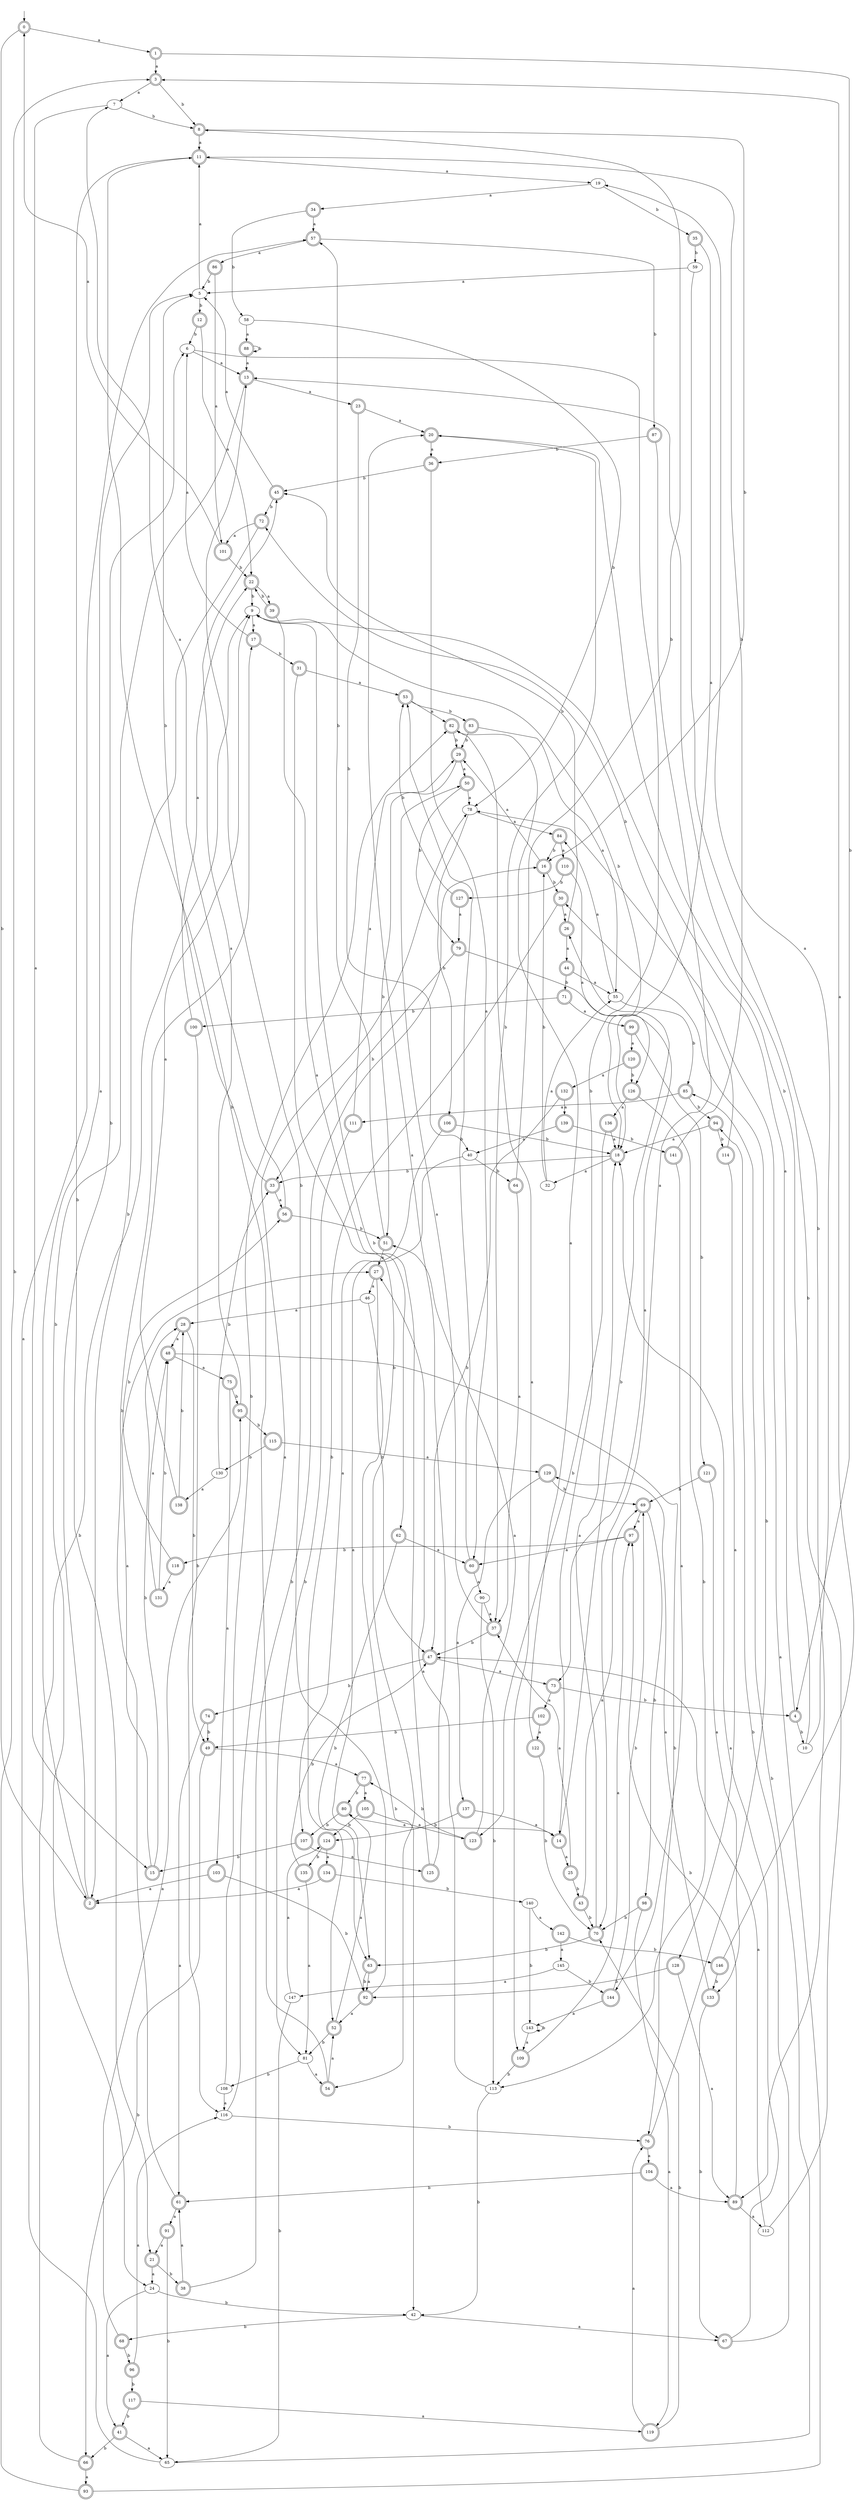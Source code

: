 digraph RandomDFA {
  __start0 [label="", shape=none];
  __start0 -> 0 [label=""];
  0 [shape=circle] [shape=doublecircle]
  0 -> 1 [label="a"]
  0 -> 2 [label="b"]
  1 [shape=doublecircle]
  1 -> 3 [label="a"]
  1 -> 4 [label="b"]
  2 [shape=doublecircle]
  2 -> 5 [label="a"]
  2 -> 6 [label="b"]
  3 [shape=doublecircle]
  3 -> 7 [label="a"]
  3 -> 8 [label="b"]
  4 [shape=doublecircle]
  4 -> 9 [label="a"]
  4 -> 10 [label="b"]
  5
  5 -> 11 [label="a"]
  5 -> 12 [label="b"]
  6
  6 -> 13 [label="a"]
  6 -> 14 [label="b"]
  7
  7 -> 15 [label="a"]
  7 -> 8 [label="b"]
  8 [shape=doublecircle]
  8 -> 11 [label="a"]
  8 -> 16 [label="b"]
  9
  9 -> 17 [label="a"]
  9 -> 18 [label="b"]
  10
  10 -> 19 [label="a"]
  10 -> 20 [label="b"]
  11 [shape=doublecircle]
  11 -> 19 [label="a"]
  11 -> 21 [label="b"]
  12 [shape=doublecircle]
  12 -> 22 [label="a"]
  12 -> 6 [label="b"]
  13 [shape=doublecircle]
  13 -> 23 [label="a"]
  13 -> 24 [label="b"]
  14 [shape=doublecircle]
  14 -> 25 [label="a"]
  14 -> 26 [label="b"]
  15 [shape=doublecircle]
  15 -> 27 [label="a"]
  15 -> 28 [label="b"]
  16 [shape=doublecircle]
  16 -> 29 [label="a"]
  16 -> 30 [label="b"]
  17 [shape=doublecircle]
  17 -> 6 [label="a"]
  17 -> 31 [label="b"]
  18 [shape=doublecircle]
  18 -> 32 [label="a"]
  18 -> 33 [label="b"]
  19
  19 -> 34 [label="a"]
  19 -> 35 [label="b"]
  20 [shape=doublecircle]
  20 -> 36 [label="a"]
  20 -> 37 [label="b"]
  21 [shape=doublecircle]
  21 -> 24 [label="a"]
  21 -> 38 [label="b"]
  22 [shape=doublecircle]
  22 -> 39 [label="a"]
  22 -> 9 [label="b"]
  23 [shape=doublecircle]
  23 -> 20 [label="a"]
  23 -> 40 [label="b"]
  24
  24 -> 41 [label="a"]
  24 -> 42 [label="b"]
  25 [shape=doublecircle]
  25 -> 37 [label="a"]
  25 -> 43 [label="b"]
  26 [shape=doublecircle]
  26 -> 44 [label="a"]
  26 -> 45 [label="b"]
  27 [shape=doublecircle]
  27 -> 46 [label="a"]
  27 -> 47 [label="b"]
  28 [shape=doublecircle]
  28 -> 48 [label="a"]
  28 -> 49 [label="b"]
  29 [shape=doublecircle]
  29 -> 50 [label="a"]
  29 -> 51 [label="b"]
  30 [shape=doublecircle]
  30 -> 26 [label="a"]
  30 -> 52 [label="b"]
  31 [shape=doublecircle]
  31 -> 53 [label="a"]
  31 -> 54 [label="b"]
  32
  32 -> 55 [label="a"]
  32 -> 16 [label="b"]
  33 [shape=doublecircle]
  33 -> 56 [label="a"]
  33 -> 5 [label="b"]
  34 [shape=doublecircle]
  34 -> 57 [label="a"]
  34 -> 58 [label="b"]
  35 [shape=doublecircle]
  35 -> 18 [label="a"]
  35 -> 59 [label="b"]
  36 [shape=doublecircle]
  36 -> 60 [label="a"]
  36 -> 45 [label="b"]
  37 [shape=doublecircle]
  37 -> 50 [label="a"]
  37 -> 47 [label="b"]
  38 [shape=doublecircle]
  38 -> 61 [label="a"]
  38 -> 16 [label="b"]
  39 [shape=doublecircle]
  39 -> 62 [label="a"]
  39 -> 22 [label="b"]
  40
  40 -> 63 [label="a"]
  40 -> 64 [label="b"]
  41 [shape=doublecircle]
  41 -> 65 [label="a"]
  41 -> 66 [label="b"]
  42
  42 -> 67 [label="a"]
  42 -> 68 [label="b"]
  43 [shape=doublecircle]
  43 -> 69 [label="a"]
  43 -> 70 [label="b"]
  44 [shape=doublecircle]
  44 -> 55 [label="a"]
  44 -> 71 [label="b"]
  45 [shape=doublecircle]
  45 -> 5 [label="a"]
  45 -> 72 [label="b"]
  46
  46 -> 28 [label="a"]
  46 -> 42 [label="b"]
  47 [shape=doublecircle]
  47 -> 73 [label="a"]
  47 -> 74 [label="b"]
  48 [shape=doublecircle]
  48 -> 75 [label="a"]
  48 -> 76 [label="b"]
  49 [shape=doublecircle]
  49 -> 77 [label="a"]
  49 -> 66 [label="b"]
  50 [shape=doublecircle]
  50 -> 78 [label="a"]
  50 -> 79 [label="b"]
  51 [shape=doublecircle]
  51 -> 27 [label="a"]
  51 -> 57 [label="b"]
  52 [shape=doublecircle]
  52 -> 80 [label="a"]
  52 -> 81 [label="b"]
  53 [shape=doublecircle]
  53 -> 82 [label="a"]
  53 -> 83 [label="b"]
  54 [shape=doublecircle]
  54 -> 52 [label="a"]
  54 -> 11 [label="b"]
  55
  55 -> 84 [label="a"]
  55 -> 85 [label="b"]
  56 [shape=doublecircle]
  56 -> 7 [label="a"]
  56 -> 51 [label="b"]
  57 [shape=doublecircle]
  57 -> 86 [label="a"]
  57 -> 87 [label="b"]
  58
  58 -> 88 [label="a"]
  58 -> 78 [label="b"]
  59
  59 -> 5 [label="a"]
  59 -> 89 [label="b"]
  60 [shape=doublecircle]
  60 -> 90 [label="a"]
  60 -> 53 [label="b"]
  61 [shape=doublecircle]
  61 -> 91 [label="a"]
  61 -> 17 [label="b"]
  62 [shape=doublecircle]
  62 -> 60 [label="a"]
  62 -> 63 [label="b"]
  63 [shape=doublecircle]
  63 -> 92 [label="a"]
  63 -> 92 [label="b"]
  64 [shape=doublecircle]
  64 -> 37 [label="a"]
  64 -> 8 [label="b"]
  65
  65 -> 57 [label="a"]
  65 -> 85 [label="b"]
  66 [shape=doublecircle]
  66 -> 93 [label="a"]
  66 -> 9 [label="b"]
  67 [shape=doublecircle]
  67 -> 18 [label="a"]
  67 -> 94 [label="b"]
  68 [shape=doublecircle]
  68 -> 95 [label="a"]
  68 -> 96 [label="b"]
  69 [shape=doublecircle]
  69 -> 97 [label="a"]
  69 -> 98 [label="b"]
  70 [shape=doublecircle]
  70 -> 18 [label="a"]
  70 -> 63 [label="b"]
  71 [shape=doublecircle]
  71 -> 99 [label="a"]
  71 -> 100 [label="b"]
  72 [shape=doublecircle]
  72 -> 101 [label="a"]
  72 -> 2 [label="b"]
  73 [shape=doublecircle]
  73 -> 102 [label="a"]
  73 -> 4 [label="b"]
  74 [shape=doublecircle]
  74 -> 61 [label="a"]
  74 -> 49 [label="b"]
  75 [shape=doublecircle]
  75 -> 103 [label="a"]
  75 -> 95 [label="b"]
  76 [shape=doublecircle]
  76 -> 104 [label="a"]
  76 -> 30 [label="b"]
  77 [shape=doublecircle]
  77 -> 105 [label="a"]
  77 -> 80 [label="b"]
  78
  78 -> 84 [label="a"]
  78 -> 106 [label="b"]
  79 [shape=doublecircle]
  79 -> 73 [label="a"]
  79 -> 33 [label="b"]
  80 [shape=doublecircle]
  80 -> 14 [label="a"]
  80 -> 107 [label="b"]
  81
  81 -> 54 [label="a"]
  81 -> 108 [label="b"]
  82 [shape=doublecircle]
  82 -> 109 [label="a"]
  82 -> 29 [label="b"]
  83 [shape=doublecircle]
  83 -> 55 [label="a"]
  83 -> 29 [label="b"]
  84 [shape=doublecircle]
  84 -> 110 [label="a"]
  84 -> 16 [label="b"]
  85 [shape=doublecircle]
  85 -> 111 [label="a"]
  85 -> 94 [label="b"]
  86 [shape=doublecircle]
  86 -> 101 [label="a"]
  86 -> 5 [label="b"]
  87 [shape=doublecircle]
  87 -> 70 [label="a"]
  87 -> 36 [label="b"]
  88 [shape=doublecircle]
  88 -> 13 [label="a"]
  88 -> 88 [label="b"]
  89 [shape=doublecircle]
  89 -> 112 [label="a"]
  89 -> 97 [label="b"]
  90
  90 -> 37 [label="a"]
  90 -> 113 [label="b"]
  91 [shape=doublecircle]
  91 -> 21 [label="a"]
  91 -> 65 [label="b"]
  92 [shape=doublecircle]
  92 -> 52 [label="a"]
  92 -> 13 [label="b"]
  93 [shape=doublecircle]
  93 -> 78 [label="a"]
  93 -> 3 [label="b"]
  94 [shape=doublecircle]
  94 -> 18 [label="a"]
  94 -> 114 [label="b"]
  95 [shape=doublecircle]
  95 -> 45 [label="a"]
  95 -> 115 [label="b"]
  96 [shape=doublecircle]
  96 -> 116 [label="a"]
  96 -> 117 [label="b"]
  97 [shape=doublecircle]
  97 -> 60 [label="a"]
  97 -> 118 [label="b"]
  98 [shape=doublecircle]
  98 -> 119 [label="a"]
  98 -> 70 [label="b"]
  99 [shape=doublecircle]
  99 -> 120 [label="a"]
  99 -> 121 [label="b"]
  100 [shape=doublecircle]
  100 -> 22 [label="a"]
  100 -> 116 [label="b"]
  101 [shape=doublecircle]
  101 -> 0 [label="a"]
  101 -> 22 [label="b"]
  102 [shape=doublecircle]
  102 -> 122 [label="a"]
  102 -> 49 [label="b"]
  103 [shape=doublecircle]
  103 -> 2 [label="a"]
  103 -> 92 [label="b"]
  104 [shape=doublecircle]
  104 -> 89 [label="a"]
  104 -> 61 [label="b"]
  105 [shape=doublecircle]
  105 -> 123 [label="a"]
  105 -> 124 [label="b"]
  106 [shape=doublecircle]
  106 -> 107 [label="a"]
  106 -> 18 [label="b"]
  107 [shape=doublecircle]
  107 -> 125 [label="a"]
  107 -> 15 [label="b"]
  108
  108 -> 116 [label="a"]
  108 -> 82 [label="b"]
  109 [shape=doublecircle]
  109 -> 97 [label="a"]
  109 -> 113 [label="b"]
  110 [shape=doublecircle]
  110 -> 126 [label="a"]
  110 -> 127 [label="b"]
  111 [shape=doublecircle]
  111 -> 29 [label="a"]
  111 -> 81 [label="b"]
  112
  112 -> 47 [label="a"]
  112 -> 13 [label="b"]
  113
  113 -> 27 [label="a"]
  113 -> 42 [label="b"]
  114 [shape=doublecircle]
  114 -> 128 [label="a"]
  114 -> 72 [label="b"]
  115 [shape=doublecircle]
  115 -> 129 [label="a"]
  115 -> 130 [label="b"]
  116
  116 -> 78 [label="a"]
  116 -> 76 [label="b"]
  117 [shape=doublecircle]
  117 -> 119 [label="a"]
  117 -> 41 [label="b"]
  118 [shape=doublecircle]
  118 -> 131 [label="a"]
  118 -> 56 [label="b"]
  119 [shape=doublecircle]
  119 -> 76 [label="a"]
  119 -> 70 [label="b"]
  120 [shape=doublecircle]
  120 -> 132 [label="a"]
  120 -> 126 [label="b"]
  121 [shape=doublecircle]
  121 -> 133 [label="a"]
  121 -> 69 [label="b"]
  122 [shape=doublecircle]
  122 -> 82 [label="a"]
  122 -> 70 [label="b"]
  123 [shape=doublecircle]
  123 -> 51 [label="a"]
  123 -> 77 [label="b"]
  124 [shape=doublecircle]
  124 -> 134 [label="a"]
  124 -> 135 [label="b"]
  125 [shape=doublecircle]
  125 -> 20 [label="a"]
  125 -> 9 [label="b"]
  126 [shape=doublecircle]
  126 -> 136 [label="a"]
  126 -> 113 [label="b"]
  127 [shape=doublecircle]
  127 -> 79 [label="a"]
  127 -> 53 [label="b"]
  128 [shape=doublecircle]
  128 -> 89 [label="a"]
  128 -> 92 [label="b"]
  129 [shape=doublecircle]
  129 -> 137 [label="a"]
  129 -> 69 [label="b"]
  130
  130 -> 138 [label="a"]
  130 -> 33 [label="b"]
  131 [shape=doublecircle]
  131 -> 48 [label="a"]
  131 -> 48 [label="b"]
  132 [shape=doublecircle]
  132 -> 139 [label="a"]
  132 -> 47 [label="b"]
  133 [shape=doublecircle]
  133 -> 129 [label="a"]
  133 -> 67 [label="b"]
  134 [shape=doublecircle]
  134 -> 2 [label="a"]
  134 -> 140 [label="b"]
  135 [shape=doublecircle]
  135 -> 81 [label="a"]
  135 -> 47 [label="b"]
  136 [shape=doublecircle]
  136 -> 18 [label="a"]
  136 -> 123 [label="b"]
  137 [shape=doublecircle]
  137 -> 14 [label="a"]
  137 -> 124 [label="b"]
  138 [shape=doublecircle]
  138 -> 9 [label="a"]
  138 -> 28 [label="b"]
  139 [shape=doublecircle]
  139 -> 40 [label="a"]
  139 -> 141 [label="b"]
  140
  140 -> 142 [label="a"]
  140 -> 143 [label="b"]
  141 [shape=doublecircle]
  141 -> 144 [label="a"]
  141 -> 11 [label="b"]
  142 [shape=doublecircle]
  142 -> 145 [label="a"]
  142 -> 146 [label="b"]
  143
  143 -> 109 [label="a"]
  143 -> 143 [label="b"]
  144 [shape=doublecircle]
  144 -> 143 [label="a"]
  144 -> 69 [label="b"]
  145
  145 -> 147 [label="a"]
  145 -> 144 [label="b"]
  146 [shape=doublecircle]
  146 -> 3 [label="a"]
  146 -> 133 [label="b"]
  147
  147 -> 124 [label="a"]
  147 -> 65 [label="b"]
}

